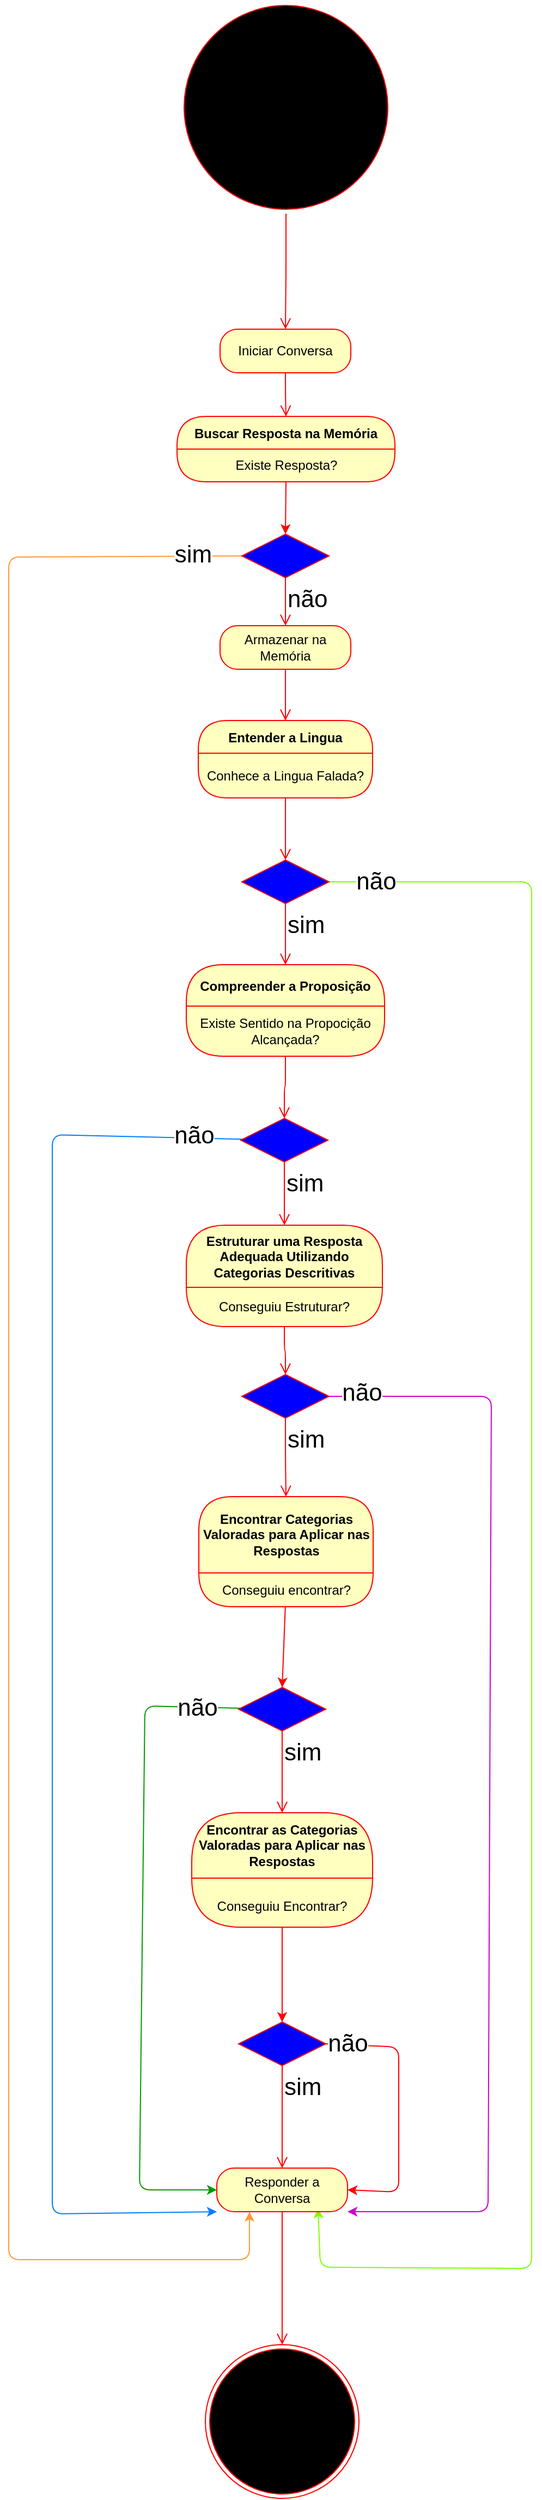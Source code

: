 <mxfile>
    <diagram id="ajJ6zpVRrcrcCG0nuid9" name="Página-1">
        <mxGraphModel dx="1133" dy="1948" grid="1" gridSize="10" guides="1" tooltips="1" connect="1" arrows="1" fold="1" page="1" pageScale="1" pageWidth="827" pageHeight="1169" math="0" shadow="0">
            <root>
                <mxCell id="0"/>
                <mxCell id="1" parent="0"/>
                <mxCell id="2" value="&lt;font style=&quot;font-size: 22px;&quot;&gt;Start&lt;/font&gt;" style="ellipse;html=1;shape=startState;fillColor=#000000;strokeColor=#ff0000;" parent="1" vertex="1">
                    <mxGeometry x="317" y="-160" width="195" height="195" as="geometry"/>
                </mxCell>
                <mxCell id="3" value="" style="edgeStyle=orthogonalEdgeStyle;html=1;verticalAlign=bottom;endArrow=open;endSize=8;strokeColor=#ff0000;entryX=0.5;entryY=0;entryDx=0;entryDy=0;" parent="1" source="2" target="4" edge="1">
                    <mxGeometry relative="1" as="geometry">
                        <mxPoint x="414" y="117" as="targetPoint"/>
                    </mxGeometry>
                </mxCell>
                <mxCell id="4" value="Iniciar Conversa" style="rounded=1;whiteSpace=wrap;html=1;arcSize=40;fontColor=#000000;fillColor=#ffffc0;strokeColor=#ff0000;" parent="1" vertex="1">
                    <mxGeometry x="354" y="141" width="120" height="40" as="geometry"/>
                </mxCell>
                <mxCell id="5" value="" style="edgeStyle=orthogonalEdgeStyle;html=1;verticalAlign=bottom;endArrow=open;endSize=8;strokeColor=#ff0000;entryX=0.5;entryY=0;entryDx=0;entryDy=0;" parent="1" source="4" target="6" edge="1">
                    <mxGeometry relative="1" as="geometry">
                        <mxPoint x="416" y="221" as="targetPoint"/>
                    </mxGeometry>
                </mxCell>
                <mxCell id="6" value="Buscar Resposta na Memória" style="swimlane;fontStyle=1;align=center;verticalAlign=middle;childLayout=stackLayout;horizontal=1;startSize=30;horizontalStack=0;resizeParent=0;resizeLast=1;container=0;fontColor=#000000;collapsible=0;rounded=1;arcSize=30;strokeColor=#ff0000;fillColor=#ffffc0;swimlaneFillColor=#ffffc0;dropTarget=0;" parent="1" vertex="1">
                    <mxGeometry x="314.5" y="221" width="200" height="60" as="geometry"/>
                </mxCell>
                <mxCell id="7" value="Existe Resposta?" style="text;html=1;strokeColor=none;fillColor=none;align=center;verticalAlign=middle;spacingLeft=4;spacingRight=4;whiteSpace=wrap;overflow=hidden;rotatable=0;fontColor=#000000;" parent="6" vertex="1">
                    <mxGeometry y="30" width="200" height="30" as="geometry"/>
                </mxCell>
                <mxCell id="74" style="edgeStyle=none;html=1;exitX=0;exitY=0.5;exitDx=0;exitDy=0;entryX=0.25;entryY=1;entryDx=0;entryDy=0;strokeColor=#FF9933;fontSize=22;" edge="1" parent="1" source="11" target="45">
                    <mxGeometry relative="1" as="geometry">
                        <Array as="points">
                            <mxPoint x="160" y="350"/>
                            <mxPoint x="160" y="1912"/>
                            <mxPoint x="381" y="1912"/>
                        </Array>
                    </mxGeometry>
                </mxCell>
                <mxCell id="76" value="sim" style="edgeLabel;html=1;align=center;verticalAlign=middle;resizable=0;points=[];fontSize=22;" vertex="1" connectable="0" parent="74">
                    <mxGeometry x="-0.956" y="-1" relative="1" as="geometry">
                        <mxPoint as="offset"/>
                    </mxGeometry>
                </mxCell>
                <mxCell id="11" value="" style="rhombus;whiteSpace=wrap;html=1;fillColor=#0000FF;strokeColor=#ff0000;" parent="1" vertex="1">
                    <mxGeometry x="374" y="329" width="80" height="40" as="geometry"/>
                </mxCell>
                <mxCell id="13" value="&lt;font style=&quot;font-size: 22px;&quot;&gt;não&lt;/font&gt;" style="edgeStyle=orthogonalEdgeStyle;html=1;align=left;verticalAlign=top;endArrow=open;endSize=8;strokeColor=#ff0000;entryX=0.5;entryY=0;entryDx=0;entryDy=0;" parent="1" source="11" target="16" edge="1">
                    <mxGeometry x="-1" relative="1" as="geometry">
                        <mxPoint x="414" y="483" as="targetPoint"/>
                    </mxGeometry>
                </mxCell>
                <mxCell id="15" style="edgeStyle=none;html=1;exitX=0.5;exitY=1;exitDx=0;exitDy=0;entryX=0.5;entryY=0;entryDx=0;entryDy=0;strokeColor=#FF0000;" parent="1" source="7" target="11" edge="1">
                    <mxGeometry relative="1" as="geometry"/>
                </mxCell>
                <mxCell id="16" value="Armazenar na Memória" style="rounded=1;whiteSpace=wrap;html=1;arcSize=40;fontColor=#000000;fillColor=#ffffc0;strokeColor=#ff0000;" parent="1" vertex="1">
                    <mxGeometry x="354" y="413" width="120" height="40" as="geometry"/>
                </mxCell>
                <mxCell id="17" value="" style="edgeStyle=orthogonalEdgeStyle;html=1;verticalAlign=bottom;endArrow=open;endSize=8;strokeColor=#ff0000;entryX=0.5;entryY=0;entryDx=0;entryDy=0;" parent="1" source="16" target="18" edge="1">
                    <mxGeometry relative="1" as="geometry">
                        <mxPoint x="414" y="523" as="targetPoint"/>
                    </mxGeometry>
                </mxCell>
                <mxCell id="18" value="Entender a Lingua" style="swimlane;fontStyle=1;align=center;verticalAlign=middle;childLayout=stackLayout;horizontal=1;startSize=30;horizontalStack=0;resizeParent=0;resizeLast=1;container=0;fontColor=#000000;collapsible=0;rounded=1;arcSize=30;strokeColor=#ff0000;fillColor=#ffffc0;swimlaneFillColor=#ffffc0;dropTarget=0;" parent="1" vertex="1">
                    <mxGeometry x="334" y="500" width="160" height="71" as="geometry"/>
                </mxCell>
                <mxCell id="19" value="Conhece a Lingua Falada?" style="text;html=1;strokeColor=none;fillColor=none;align=center;verticalAlign=middle;spacingLeft=4;spacingRight=4;whiteSpace=wrap;overflow=hidden;rotatable=0;fontColor=#000000;" parent="18" vertex="1">
                    <mxGeometry y="30" width="160" height="41" as="geometry"/>
                </mxCell>
                <mxCell id="20" value="" style="edgeStyle=orthogonalEdgeStyle;html=1;verticalAlign=bottom;endArrow=open;endSize=8;strokeColor=#ff0000;entryX=0.5;entryY=0;entryDx=0;entryDy=0;" parent="1" source="18" target="24" edge="1">
                    <mxGeometry relative="1" as="geometry">
                        <mxPoint x="414" y="686" as="targetPoint"/>
                    </mxGeometry>
                </mxCell>
                <mxCell id="72" style="edgeStyle=none;html=1;strokeColor=#80FF00;fontSize=22;" edge="1" parent="1" source="24">
                    <mxGeometry relative="1" as="geometry">
                        <mxPoint x="444" y="1865" as="targetPoint"/>
                        <Array as="points">
                            <mxPoint x="640" y="648"/>
                            <mxPoint x="640" y="800"/>
                            <mxPoint x="640" y="960"/>
                            <mxPoint x="640" y="1280"/>
                            <mxPoint x="640" y="1920"/>
                            <mxPoint x="446" y="1919"/>
                        </Array>
                    </mxGeometry>
                </mxCell>
                <mxCell id="73" value="não" style="edgeLabel;html=1;align=center;verticalAlign=middle;resizable=0;points=[];fontSize=22;" vertex="1" connectable="0" parent="72">
                    <mxGeometry x="-0.95" relative="1" as="geometry">
                        <mxPoint as="offset"/>
                    </mxGeometry>
                </mxCell>
                <mxCell id="24" value="" style="rhombus;whiteSpace=wrap;html=1;fillColor=#0000FF;strokeColor=#ff0000;" parent="1" vertex="1">
                    <mxGeometry x="374" y="628" width="80" height="40" as="geometry"/>
                </mxCell>
                <mxCell id="26" value="&lt;font style=&quot;font-size: 22px;&quot;&gt;sim&lt;/font&gt;" style="edgeStyle=orthogonalEdgeStyle;html=1;align=left;verticalAlign=top;endArrow=open;endSize=8;strokeColor=#ff0000;entryX=0.5;entryY=0;entryDx=0;entryDy=0;" parent="1" source="24" target="30" edge="1">
                    <mxGeometry x="-1" relative="1" as="geometry">
                        <mxPoint x="414" y="708" as="targetPoint"/>
                    </mxGeometry>
                </mxCell>
                <mxCell id="30" value="Compreender a Proposição" style="swimlane;fontStyle=1;align=center;verticalAlign=middle;childLayout=stackLayout;horizontal=1;startSize=38;horizontalStack=0;resizeParent=0;resizeLast=1;container=0;fontColor=#000000;collapsible=0;rounded=1;arcSize=30;strokeColor=#ff0000;fillColor=#ffffc0;swimlaneFillColor=#ffffc0;dropTarget=0;" parent="1" vertex="1">
                    <mxGeometry x="323" y="724" width="182" height="84" as="geometry"/>
                </mxCell>
                <mxCell id="31" value="Existe Sentido na Propocição Alcançada?" style="text;html=1;strokeColor=none;fillColor=none;align=center;verticalAlign=middle;spacingLeft=4;spacingRight=4;whiteSpace=wrap;overflow=hidden;rotatable=0;fontColor=#000000;" parent="30" vertex="1">
                    <mxGeometry y="38" width="182" height="46" as="geometry"/>
                </mxCell>
                <mxCell id="32" value="" style="edgeStyle=orthogonalEdgeStyle;html=1;verticalAlign=bottom;endArrow=open;endSize=8;strokeColor=#ff0000;entryX=0.5;entryY=0;entryDx=0;entryDy=0;" parent="1" source="30" target="33" edge="1">
                    <mxGeometry relative="1" as="geometry">
                        <mxPoint x="416" y="948" as="targetPoint"/>
                    </mxGeometry>
                </mxCell>
                <mxCell id="71" style="edgeStyle=none;html=1;strokeColor=#007FFF;fontSize=22;entryX=0;entryY=1;entryDx=0;entryDy=0;" edge="1" parent="1" source="33" target="45">
                    <mxGeometry relative="1" as="geometry">
                        <mxPoint x="413" y="2061.895" as="targetPoint"/>
                        <Array as="points">
                            <mxPoint x="200" y="880"/>
                            <mxPoint x="200" y="1380"/>
                            <mxPoint x="200" y="1630"/>
                            <mxPoint x="200" y="1870"/>
                        </Array>
                    </mxGeometry>
                </mxCell>
                <mxCell id="75" value="não" style="edgeLabel;html=1;align=center;verticalAlign=middle;resizable=0;points=[];fontSize=22;" vertex="1" connectable="0" parent="71">
                    <mxGeometry x="-0.931" y="-2" relative="1" as="geometry">
                        <mxPoint as="offset"/>
                    </mxGeometry>
                </mxCell>
                <mxCell id="33" value="" style="rhombus;whiteSpace=wrap;html=1;fillColor=#0000FF;strokeColor=#ff0000;" parent="1" vertex="1">
                    <mxGeometry x="373" y="865" width="80" height="40" as="geometry"/>
                </mxCell>
                <mxCell id="35" value="&lt;font style=&quot;font-size: 22px;&quot;&gt;sim&lt;/font&gt;" style="edgeStyle=orthogonalEdgeStyle;html=1;align=left;verticalAlign=top;endArrow=open;endSize=8;strokeColor=#ff0000;entryX=0.5;entryY=0;entryDx=0;entryDy=0;" parent="1" source="33" target="36" edge="1">
                    <mxGeometry x="-1" relative="1" as="geometry">
                        <mxPoint x="416" y="1106" as="targetPoint"/>
                    </mxGeometry>
                </mxCell>
                <mxCell id="36" value="Estruturar uma Resposta Adequada Utilizando Categorias Descritivas" style="swimlane;fontStyle=1;align=center;verticalAlign=middle;childLayout=stackLayout;horizontal=1;startSize=57;horizontalStack=0;resizeParent=0;resizeLast=1;container=0;fontColor=#000000;collapsible=0;rounded=1;arcSize=30;strokeColor=#ff0000;fillColor=#ffffc0;swimlaneFillColor=#ffffc0;dropTarget=0;whiteSpace=wrap;" parent="1" vertex="1">
                    <mxGeometry x="323" y="963" width="180" height="93" as="geometry"/>
                </mxCell>
                <mxCell id="37" value="Conseguiu Estruturar?" style="text;html=1;strokeColor=none;fillColor=none;align=center;verticalAlign=middle;spacingLeft=4;spacingRight=4;whiteSpace=wrap;overflow=hidden;rotatable=0;fontColor=#000000;" parent="36" vertex="1">
                    <mxGeometry y="57" width="180" height="36" as="geometry"/>
                </mxCell>
                <mxCell id="38" value="" style="edgeStyle=orthogonalEdgeStyle;html=1;verticalAlign=bottom;endArrow=open;endSize=8;strokeColor=#ff0000;entryX=0.5;entryY=0;entryDx=0;entryDy=0;" parent="1" source="36" target="40" edge="1">
                    <mxGeometry relative="1" as="geometry">
                        <mxPoint x="414" y="1272" as="targetPoint"/>
                    </mxGeometry>
                </mxCell>
                <mxCell id="70" style="edgeStyle=none;html=1;entryX=1;entryY=1;entryDx=0;entryDy=0;strokeColor=#CC00CC;fontSize=22;" edge="1" parent="1" source="40" target="45">
                    <mxGeometry relative="1" as="geometry">
                        <Array as="points">
                            <mxPoint x="603" y="1120"/>
                            <mxPoint x="600" y="1868"/>
                        </Array>
                    </mxGeometry>
                </mxCell>
                <mxCell id="79" value="não" style="edgeLabel;html=1;align=center;verticalAlign=middle;resizable=0;points=[];fontSize=22;" vertex="1" connectable="0" parent="70">
                    <mxGeometry x="-0.942" y="3" relative="1" as="geometry">
                        <mxPoint as="offset"/>
                    </mxGeometry>
                </mxCell>
                <mxCell id="40" value="" style="rhombus;whiteSpace=wrap;html=1;fillColor=#0000FF;strokeColor=#ff0000;" parent="1" vertex="1">
                    <mxGeometry x="374" y="1100" width="80" height="40" as="geometry"/>
                </mxCell>
                <mxCell id="42" value="&lt;font style=&quot;font-size: 22px;&quot;&gt;sim&lt;/font&gt;" style="edgeStyle=orthogonalEdgeStyle;html=1;align=left;verticalAlign=top;endArrow=open;endSize=8;strokeColor=#ff0000;entryX=0.5;entryY=0;entryDx=0;entryDy=0;" parent="1" source="40" target="50" edge="1">
                    <mxGeometry x="-1" relative="1" as="geometry">
                        <mxPoint x="413.5" y="1231" as="targetPoint"/>
                    </mxGeometry>
                </mxCell>
                <mxCell id="45" value="Responder a Conversa" style="rounded=1;whiteSpace=wrap;html=1;arcSize=40;fontColor=#000000;fillColor=#ffffc0;strokeColor=#ff0000;" parent="1" vertex="1">
                    <mxGeometry x="351" y="1828" width="120" height="40" as="geometry"/>
                </mxCell>
                <mxCell id="46" value="" style="edgeStyle=orthogonalEdgeStyle;html=1;verticalAlign=bottom;endArrow=open;endSize=8;strokeColor=#ff0000;entryX=0.5;entryY=0;entryDx=0;entryDy=0;" parent="1" source="45" target="47" edge="1">
                    <mxGeometry relative="1" as="geometry">
                        <mxPoint x="411" y="1886" as="targetPoint"/>
                    </mxGeometry>
                </mxCell>
                <mxCell id="47" value="&lt;font style=&quot;font-size: 22px;&quot;&gt;end&lt;/font&gt;" style="ellipse;html=1;shape=endState;fillColor=#000000;strokeColor=#ff0000;" parent="1" vertex="1">
                    <mxGeometry x="340.5" y="1990" width="141" height="141" as="geometry"/>
                </mxCell>
                <mxCell id="50" value="Encontrar Categorias Valoradas para Aplicar nas Respostas" style="swimlane;fontStyle=1;align=center;verticalAlign=middle;childLayout=stackLayout;horizontal=1;startSize=70;horizontalStack=0;resizeParent=0;resizeLast=1;container=0;fontColor=#000000;collapsible=0;rounded=1;arcSize=30;strokeColor=#ff0000;fillColor=#ffffc0;swimlaneFillColor=#ffffc0;dropTarget=0;whiteSpace=wrap;" vertex="1" parent="1">
                    <mxGeometry x="334.5" y="1212" width="160" height="101" as="geometry"/>
                </mxCell>
                <mxCell id="51" value="Conseguiu encontrar?" style="text;html=1;strokeColor=none;fillColor=none;align=center;verticalAlign=middle;spacingLeft=4;spacingRight=4;whiteSpace=wrap;overflow=hidden;rotatable=0;fontColor=#000000;" vertex="1" parent="50">
                    <mxGeometry y="70" width="160" height="31" as="geometry"/>
                </mxCell>
                <mxCell id="69" style="edgeStyle=none;html=1;entryX=0;entryY=0.5;entryDx=0;entryDy=0;strokeColor=#009900;fontSize=22;" edge="1" parent="1" source="53" target="45">
                    <mxGeometry relative="1" as="geometry">
                        <Array as="points">
                            <mxPoint x="285" y="1404"/>
                            <mxPoint x="280" y="1848"/>
                        </Array>
                    </mxGeometry>
                </mxCell>
                <mxCell id="78" value="não" style="edgeLabel;html=1;align=center;verticalAlign=middle;resizable=0;points=[];fontSize=22;" vertex="1" connectable="0" parent="69">
                    <mxGeometry x="-0.865" y="1" relative="1" as="geometry">
                        <mxPoint as="offset"/>
                    </mxGeometry>
                </mxCell>
                <mxCell id="53" value="" style="rhombus;whiteSpace=wrap;html=1;fillColor=#0000FF;strokeColor=#ff0000;" vertex="1" parent="1">
                    <mxGeometry x="371" y="1387" width="80" height="40" as="geometry"/>
                </mxCell>
                <mxCell id="54" value="&lt;font style=&quot;font-size: 22px;&quot;&gt;sim&lt;/font&gt;" style="edgeStyle=orthogonalEdgeStyle;html=1;align=left;verticalAlign=top;endArrow=open;endSize=8;strokeColor=#ff0000;entryX=0.5;entryY=0;entryDx=0;entryDy=0;" edge="1" parent="1" source="53" target="59">
                    <mxGeometry x="-1" relative="1" as="geometry">
                        <mxPoint x="411" y="1470" as="targetPoint"/>
                    </mxGeometry>
                </mxCell>
                <mxCell id="55" style="edgeStyle=none;html=1;entryX=0.5;entryY=0;entryDx=0;entryDy=0;strokeColor=#FF0000;fontSize=22;" edge="1" parent="1" source="51" target="53">
                    <mxGeometry relative="1" as="geometry"/>
                </mxCell>
                <mxCell id="59" value="Encontrar as Categorias Valoradas para Aplicar nas Respostas" style="swimlane;fontStyle=1;align=center;verticalAlign=middle;childLayout=stackLayout;horizontal=1;startSize=60;horizontalStack=0;resizeParent=0;resizeLast=1;container=0;fontColor=#000000;collapsible=0;rounded=1;arcSize=30;strokeColor=#ff0000;fillColor=#ffffc0;swimlaneFillColor=#ffffc0;dropTarget=0;fontSize=12;whiteSpace=wrap;" vertex="1" parent="1">
                    <mxGeometry x="328" y="1502" width="166" height="105" as="geometry"/>
                </mxCell>
                <mxCell id="60" value="&lt;font style=&quot;font-size: 12px;&quot;&gt;Conseguiu Encontrar?&lt;/font&gt;" style="text;html=1;strokeColor=none;fillColor=none;align=center;verticalAlign=middle;spacingLeft=4;spacingRight=4;whiteSpace=wrap;overflow=hidden;rotatable=0;fontColor=#000000;fontSize=22;" vertex="1" parent="59">
                    <mxGeometry y="60" width="166" height="45" as="geometry"/>
                </mxCell>
                <mxCell id="68" style="edgeStyle=none;html=1;exitX=1;exitY=0.5;exitDx=0;exitDy=0;entryX=1;entryY=0.5;entryDx=0;entryDy=0;strokeColor=#FF0000;fontSize=22;" edge="1" parent="1" source="64" target="45">
                    <mxGeometry relative="1" as="geometry">
                        <Array as="points">
                            <mxPoint x="518" y="1717"/>
                            <mxPoint x="518" y="1850"/>
                        </Array>
                    </mxGeometry>
                </mxCell>
                <mxCell id="77" value="não" style="edgeLabel;html=1;align=center;verticalAlign=middle;resizable=0;points=[];fontSize=22;" vertex="1" connectable="0" parent="68">
                    <mxGeometry x="-0.839" y="1" relative="1" as="geometry">
                        <mxPoint as="offset"/>
                    </mxGeometry>
                </mxCell>
                <mxCell id="64" value="" style="rhombus;whiteSpace=wrap;html=1;fillColor=#0000FF;strokeColor=#ff0000;" vertex="1" parent="1">
                    <mxGeometry x="371" y="1694" width="80" height="40" as="geometry"/>
                </mxCell>
                <mxCell id="65" value="&lt;font style=&quot;font-size: 22px;&quot;&gt;sim&lt;/font&gt;" style="edgeStyle=orthogonalEdgeStyle;html=1;align=left;verticalAlign=top;endArrow=open;endSize=8;strokeColor=#ff0000;entryX=0.5;entryY=0;entryDx=0;entryDy=0;" edge="1" parent="1" source="64" target="45">
                    <mxGeometry x="-1" relative="1" as="geometry">
                        <mxPoint x="411" y="1763.0" as="targetPoint"/>
                    </mxGeometry>
                </mxCell>
                <mxCell id="66" style="edgeStyle=none;html=1;entryX=0.5;entryY=0;entryDx=0;entryDy=0;strokeColor=#FF0000;fontSize=22;exitX=0.5;exitY=1;exitDx=0;exitDy=0;" edge="1" parent="1" target="64" source="60">
                    <mxGeometry relative="1" as="geometry">
                        <mxPoint x="413" y="1614" as="sourcePoint"/>
                    </mxGeometry>
                </mxCell>
            </root>
        </mxGraphModel>
    </diagram>
</mxfile>